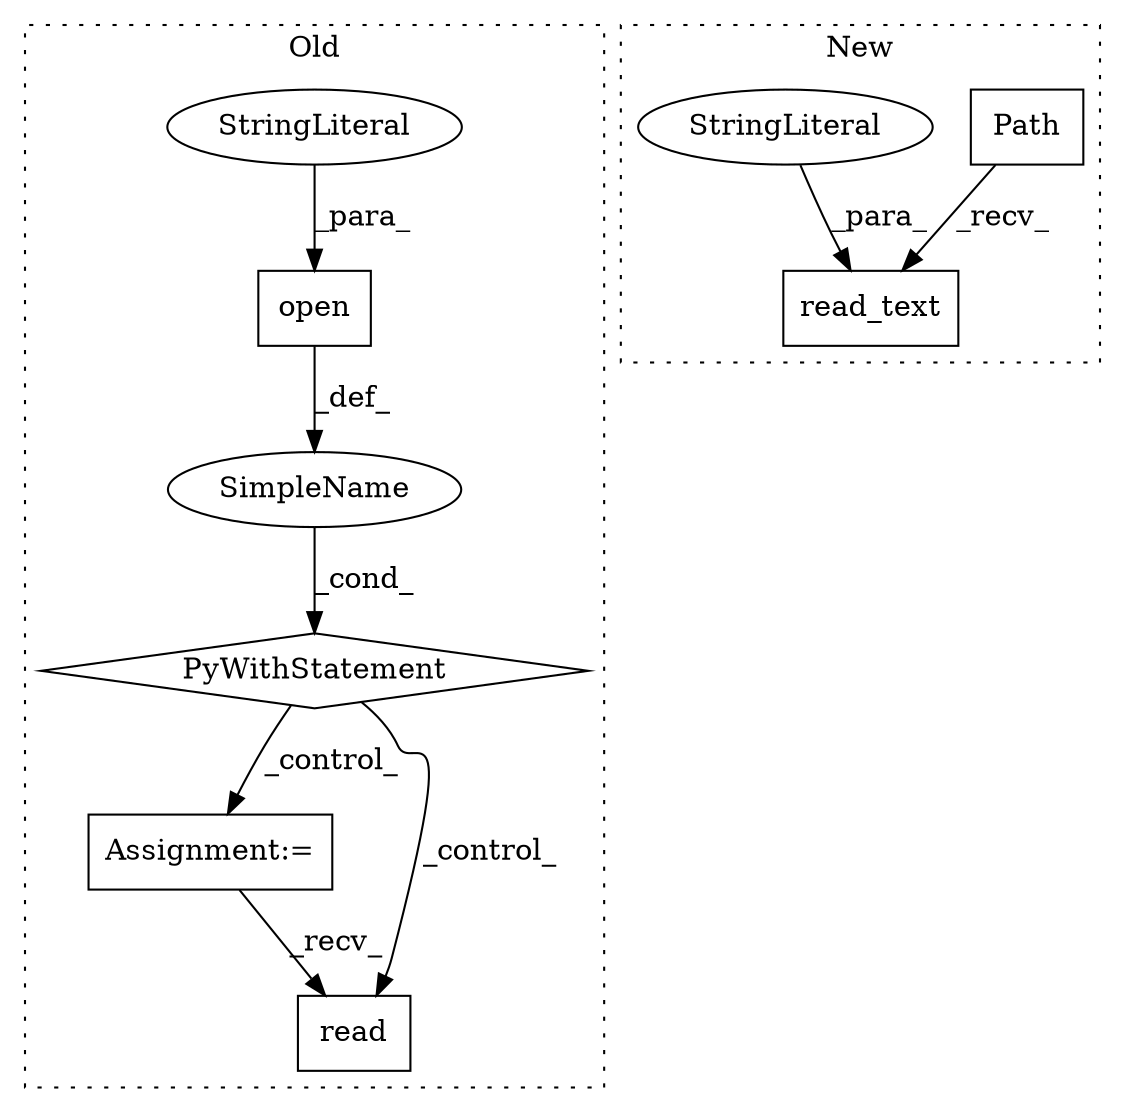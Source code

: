 digraph G {
subgraph cluster0 {
1 [label="PyWithStatement" a="104" s="13050,13143" l="10,2" shape="diamond"];
3 [label="SimpleName" a="42" s="" l="" shape="ellipse"];
4 [label="Assignment:=" a="7" s="13160" l="2" shape="box"];
5 [label="read" a="32" s="13186" l="6" shape="box"];
8 [label="open" a="32" s="13063,13142" l="5,1" shape="box"];
9 [label="StringLiteral" a="45" s="13136" l="6" shape="ellipse"];
label = "Old";
style="dotted";
}
subgraph cluster1 {
2 [label="read_text" a="32" s="13095,13112" l="10,1" shape="box"];
6 [label="Path" a="32" s="13046,13059" l="5,1" shape="box"];
7 [label="StringLiteral" a="45" s="13105" l="7" shape="ellipse"];
label = "New";
style="dotted";
}
1 -> 4 [label="_control_"];
1 -> 5 [label="_control_"];
3 -> 1 [label="_cond_"];
4 -> 5 [label="_recv_"];
6 -> 2 [label="_recv_"];
7 -> 2 [label="_para_"];
8 -> 3 [label="_def_"];
9 -> 8 [label="_para_"];
}